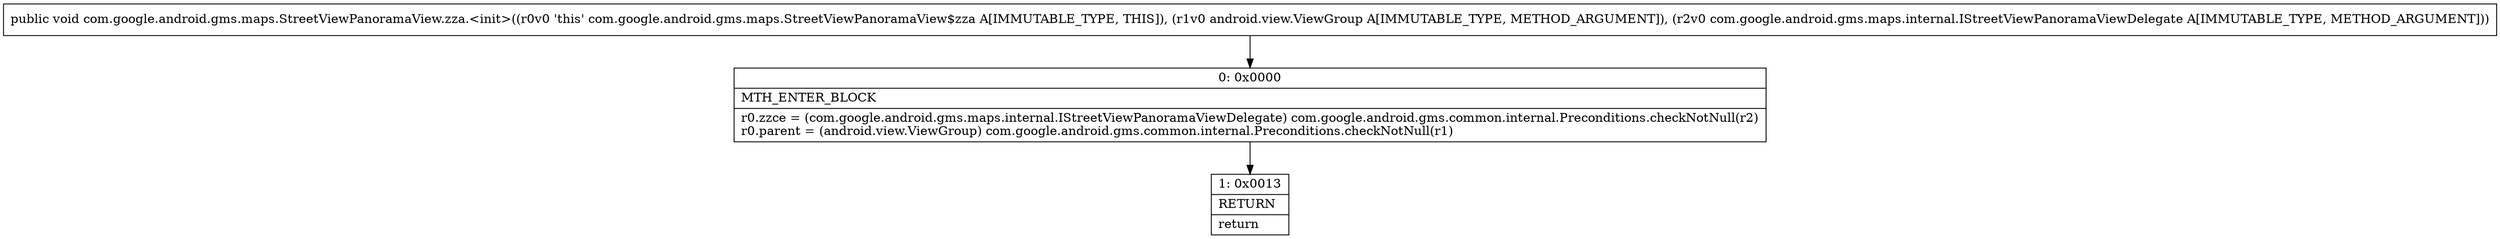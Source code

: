 digraph "CFG forcom.google.android.gms.maps.StreetViewPanoramaView.zza.\<init\>(Landroid\/view\/ViewGroup;Lcom\/google\/android\/gms\/maps\/internal\/IStreetViewPanoramaViewDelegate;)V" {
Node_0 [shape=record,label="{0\:\ 0x0000|MTH_ENTER_BLOCK\l|r0.zzce = (com.google.android.gms.maps.internal.IStreetViewPanoramaViewDelegate) com.google.android.gms.common.internal.Preconditions.checkNotNull(r2)\lr0.parent = (android.view.ViewGroup) com.google.android.gms.common.internal.Preconditions.checkNotNull(r1)\l}"];
Node_1 [shape=record,label="{1\:\ 0x0013|RETURN\l|return\l}"];
MethodNode[shape=record,label="{public void com.google.android.gms.maps.StreetViewPanoramaView.zza.\<init\>((r0v0 'this' com.google.android.gms.maps.StreetViewPanoramaView$zza A[IMMUTABLE_TYPE, THIS]), (r1v0 android.view.ViewGroup A[IMMUTABLE_TYPE, METHOD_ARGUMENT]), (r2v0 com.google.android.gms.maps.internal.IStreetViewPanoramaViewDelegate A[IMMUTABLE_TYPE, METHOD_ARGUMENT])) }"];
MethodNode -> Node_0;
Node_0 -> Node_1;
}


